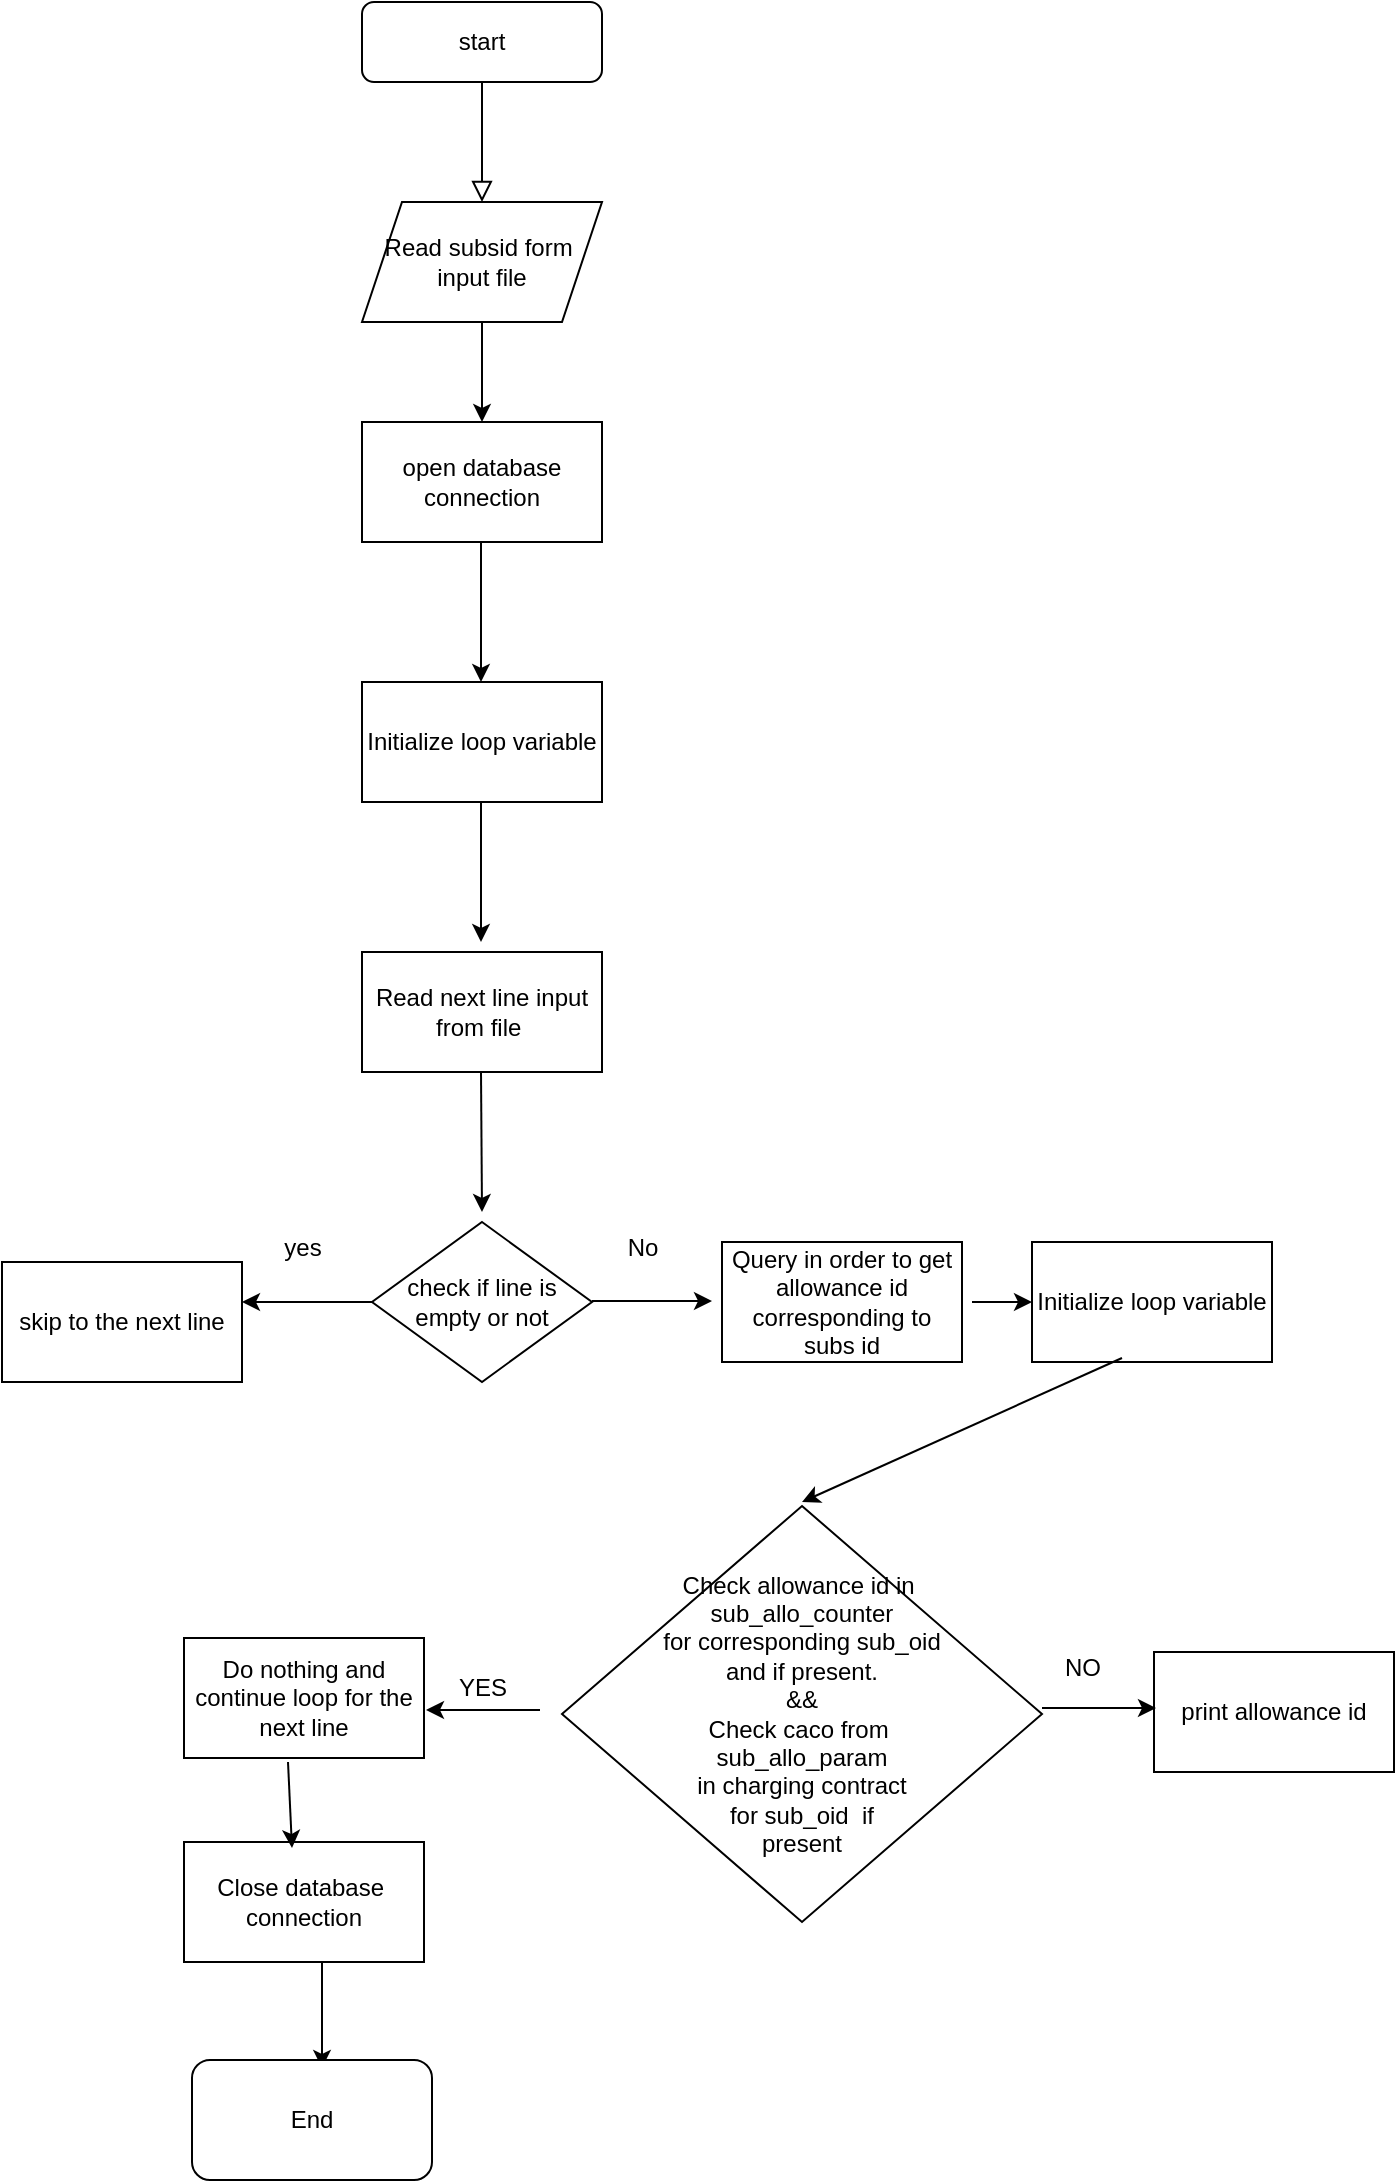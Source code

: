 <mxfile version="24.3.1" type="github">
  <diagram id="C5RBs43oDa-KdzZeNtuy" name="Page-1">
    <mxGraphModel dx="1753" dy="495" grid="1" gridSize="10" guides="1" tooltips="1" connect="1" arrows="1" fold="1" page="1" pageScale="1" pageWidth="827" pageHeight="1169" math="0" shadow="0">
      <root>
        <mxCell id="WIyWlLk6GJQsqaUBKTNV-0" />
        <mxCell id="WIyWlLk6GJQsqaUBKTNV-1" parent="WIyWlLk6GJQsqaUBKTNV-0" />
        <mxCell id="WIyWlLk6GJQsqaUBKTNV-2" value="" style="rounded=0;html=1;jettySize=auto;orthogonalLoop=1;fontSize=11;endArrow=block;endFill=0;endSize=8;strokeWidth=1;shadow=0;labelBackgroundColor=none;edgeStyle=orthogonalEdgeStyle;" parent="WIyWlLk6GJQsqaUBKTNV-1" source="WIyWlLk6GJQsqaUBKTNV-3" edge="1">
          <mxGeometry relative="1" as="geometry">
            <mxPoint x="220" y="180" as="targetPoint" />
          </mxGeometry>
        </mxCell>
        <mxCell id="WIyWlLk6GJQsqaUBKTNV-3" value="start" style="rounded=1;whiteSpace=wrap;html=1;fontSize=12;glass=0;strokeWidth=1;shadow=0;" parent="WIyWlLk6GJQsqaUBKTNV-1" vertex="1">
          <mxGeometry x="160" y="80" width="120" height="40" as="geometry" />
        </mxCell>
        <mxCell id="x0XarADRImUlEt6LpwKz-2" value="" style="edgeStyle=orthogonalEdgeStyle;rounded=0;orthogonalLoop=1;jettySize=auto;html=1;" edge="1" parent="WIyWlLk6GJQsqaUBKTNV-1" source="x0XarADRImUlEt6LpwKz-1">
          <mxGeometry relative="1" as="geometry">
            <mxPoint x="220" y="290" as="targetPoint" />
          </mxGeometry>
        </mxCell>
        <mxCell id="x0XarADRImUlEt6LpwKz-1" value="Read subsid form&amp;nbsp;&lt;div&gt;input file&lt;/div&gt;" style="shape=parallelogram;perimeter=parallelogramPerimeter;whiteSpace=wrap;html=1;fixedSize=1;" vertex="1" parent="WIyWlLk6GJQsqaUBKTNV-1">
          <mxGeometry x="160" y="180" width="120" height="60" as="geometry" />
        </mxCell>
        <mxCell id="x0XarADRImUlEt6LpwKz-3" value="open database connection" style="rounded=0;whiteSpace=wrap;html=1;" vertex="1" parent="WIyWlLk6GJQsqaUBKTNV-1">
          <mxGeometry x="160" y="290" width="120" height="60" as="geometry" />
        </mxCell>
        <mxCell id="x0XarADRImUlEt6LpwKz-6" value="" style="endArrow=classic;html=1;rounded=0;" edge="1" parent="WIyWlLk6GJQsqaUBKTNV-1">
          <mxGeometry width="50" height="50" relative="1" as="geometry">
            <mxPoint x="219.5" y="350" as="sourcePoint" />
            <mxPoint x="219.5" y="420" as="targetPoint" />
          </mxGeometry>
        </mxCell>
        <mxCell id="x0XarADRImUlEt6LpwKz-7" value="Initialize loop variable" style="rounded=0;whiteSpace=wrap;html=1;" vertex="1" parent="WIyWlLk6GJQsqaUBKTNV-1">
          <mxGeometry x="160" y="420" width="120" height="60" as="geometry" />
        </mxCell>
        <mxCell id="x0XarADRImUlEt6LpwKz-8" value="" style="endArrow=classic;html=1;rounded=0;" edge="1" parent="WIyWlLk6GJQsqaUBKTNV-1">
          <mxGeometry width="50" height="50" relative="1" as="geometry">
            <mxPoint x="219.5" y="480" as="sourcePoint" />
            <mxPoint x="219.5" y="550" as="targetPoint" />
          </mxGeometry>
        </mxCell>
        <mxCell id="x0XarADRImUlEt6LpwKz-9" value="Read next line input from file&amp;nbsp;" style="rounded=0;whiteSpace=wrap;html=1;" vertex="1" parent="WIyWlLk6GJQsqaUBKTNV-1">
          <mxGeometry x="160" y="555" width="120" height="60" as="geometry" />
        </mxCell>
        <mxCell id="x0XarADRImUlEt6LpwKz-10" value="" style="endArrow=classic;html=1;rounded=0;" edge="1" parent="WIyWlLk6GJQsqaUBKTNV-1">
          <mxGeometry width="50" height="50" relative="1" as="geometry">
            <mxPoint x="219.5" y="615" as="sourcePoint" />
            <mxPoint x="220" y="685" as="targetPoint" />
          </mxGeometry>
        </mxCell>
        <mxCell id="x0XarADRImUlEt6LpwKz-11" value="check if line is empty or not" style="rhombus;whiteSpace=wrap;html=1;" vertex="1" parent="WIyWlLk6GJQsqaUBKTNV-1">
          <mxGeometry x="165" y="690" width="110" height="80" as="geometry" />
        </mxCell>
        <mxCell id="x0XarADRImUlEt6LpwKz-15" value="" style="endArrow=classic;html=1;rounded=0;" edge="1" parent="WIyWlLk6GJQsqaUBKTNV-1">
          <mxGeometry width="50" height="50" relative="1" as="geometry">
            <mxPoint x="165" y="730" as="sourcePoint" />
            <mxPoint x="100" y="730" as="targetPoint" />
          </mxGeometry>
        </mxCell>
        <mxCell id="x0XarADRImUlEt6LpwKz-16" value="yes" style="text;html=1;align=center;verticalAlign=middle;resizable=0;points=[];autosize=1;strokeColor=none;fillColor=none;" vertex="1" parent="WIyWlLk6GJQsqaUBKTNV-1">
          <mxGeometry x="110" y="688" width="40" height="30" as="geometry" />
        </mxCell>
        <mxCell id="x0XarADRImUlEt6LpwKz-17" value="skip to the next line" style="rounded=0;whiteSpace=wrap;html=1;" vertex="1" parent="WIyWlLk6GJQsqaUBKTNV-1">
          <mxGeometry x="-20" y="710" width="120" height="60" as="geometry" />
        </mxCell>
        <mxCell id="x0XarADRImUlEt6LpwKz-22" value="" style="endArrow=classic;html=1;rounded=0;" edge="1" parent="WIyWlLk6GJQsqaUBKTNV-1">
          <mxGeometry width="50" height="50" relative="1" as="geometry">
            <mxPoint x="275" y="729.5" as="sourcePoint" />
            <mxPoint x="335" y="729.5" as="targetPoint" />
            <Array as="points" />
          </mxGeometry>
        </mxCell>
        <mxCell id="x0XarADRImUlEt6LpwKz-23" value="Query in order to get allowance id corresponding to subs id" style="rounded=0;whiteSpace=wrap;html=1;" vertex="1" parent="WIyWlLk6GJQsqaUBKTNV-1">
          <mxGeometry x="340" y="700" width="120" height="60" as="geometry" />
        </mxCell>
        <mxCell id="x0XarADRImUlEt6LpwKz-24" value="No" style="text;html=1;align=center;verticalAlign=middle;resizable=0;points=[];autosize=1;strokeColor=none;fillColor=none;" vertex="1" parent="WIyWlLk6GJQsqaUBKTNV-1">
          <mxGeometry x="280" y="688" width="40" height="30" as="geometry" />
        </mxCell>
        <mxCell id="x0XarADRImUlEt6LpwKz-28" value="Check allowance id in&amp;nbsp;&lt;div&gt;sub_allo_counter&lt;/div&gt;&lt;div&gt;for corresponding sub_oid&lt;/div&gt;&lt;div&gt;and if present.&lt;/div&gt;&lt;div&gt;&amp;amp;&amp;amp;&lt;/div&gt;&lt;div&gt;Check caco from&amp;nbsp;&lt;/div&gt;&lt;div&gt;sub_allo_param&lt;/div&gt;&lt;div&gt;in charging contract&lt;/div&gt;&lt;div&gt;for sub_oid&amp;nbsp; if&lt;/div&gt;&lt;div&gt;present&lt;/div&gt;" style="rhombus;whiteSpace=wrap;html=1;" vertex="1" parent="WIyWlLk6GJQsqaUBKTNV-1">
          <mxGeometry x="260" y="832" width="240" height="208" as="geometry" />
        </mxCell>
        <mxCell id="x0XarADRImUlEt6LpwKz-29" value="" style="endArrow=classic;html=1;rounded=0;" edge="1" parent="WIyWlLk6GJQsqaUBKTNV-1">
          <mxGeometry width="50" height="50" relative="1" as="geometry">
            <mxPoint x="249" y="934" as="sourcePoint" />
            <mxPoint x="192" y="934" as="targetPoint" />
            <Array as="points">
              <mxPoint x="212" y="934" />
            </Array>
          </mxGeometry>
        </mxCell>
        <mxCell id="x0XarADRImUlEt6LpwKz-31" value="Do nothing and continue loop for the next line" style="rounded=0;whiteSpace=wrap;html=1;" vertex="1" parent="WIyWlLk6GJQsqaUBKTNV-1">
          <mxGeometry x="71" y="898" width="120" height="60" as="geometry" />
        </mxCell>
        <mxCell id="x0XarADRImUlEt6LpwKz-32" value="print allowance id" style="rounded=0;whiteSpace=wrap;html=1;" vertex="1" parent="WIyWlLk6GJQsqaUBKTNV-1">
          <mxGeometry x="556" y="905" width="120" height="60" as="geometry" />
        </mxCell>
        <mxCell id="x0XarADRImUlEt6LpwKz-33" value="" style="endArrow=classic;html=1;rounded=0;" edge="1" parent="WIyWlLk6GJQsqaUBKTNV-1">
          <mxGeometry width="50" height="50" relative="1" as="geometry">
            <mxPoint x="500" y="933" as="sourcePoint" />
            <mxPoint x="557" y="933" as="targetPoint" />
          </mxGeometry>
        </mxCell>
        <mxCell id="x0XarADRImUlEt6LpwKz-37" value="" style="endArrow=classic;html=1;rounded=0;" edge="1" parent="WIyWlLk6GJQsqaUBKTNV-1">
          <mxGeometry width="50" height="50" relative="1" as="geometry">
            <mxPoint x="140" y="1060" as="sourcePoint" />
            <mxPoint x="140" y="1113" as="targetPoint" />
          </mxGeometry>
        </mxCell>
        <mxCell id="x0XarADRImUlEt6LpwKz-38" value="End" style="rounded=1;whiteSpace=wrap;html=1;" vertex="1" parent="WIyWlLk6GJQsqaUBKTNV-1">
          <mxGeometry x="75" y="1109" width="120" height="60" as="geometry" />
        </mxCell>
        <mxCell id="x0XarADRImUlEt6LpwKz-41" value="Close database&amp;nbsp;&lt;div&gt;connection&lt;/div&gt;" style="rounded=0;whiteSpace=wrap;html=1;" vertex="1" parent="WIyWlLk6GJQsqaUBKTNV-1">
          <mxGeometry x="71" y="1000" width="120" height="60" as="geometry" />
        </mxCell>
        <mxCell id="x0XarADRImUlEt6LpwKz-44" value="" style="endArrow=classic;html=1;rounded=0;" edge="1" parent="WIyWlLk6GJQsqaUBKTNV-1">
          <mxGeometry width="50" height="50" relative="1" as="geometry">
            <mxPoint x="123" y="960" as="sourcePoint" />
            <mxPoint x="125" y="1003" as="targetPoint" />
          </mxGeometry>
        </mxCell>
        <mxCell id="x0XarADRImUlEt6LpwKz-45" value="NO" style="text;html=1;align=center;verticalAlign=middle;resizable=0;points=[];autosize=1;strokeColor=none;fillColor=none;" vertex="1" parent="WIyWlLk6GJQsqaUBKTNV-1">
          <mxGeometry x="500" y="898" width="40" height="30" as="geometry" />
        </mxCell>
        <mxCell id="x0XarADRImUlEt6LpwKz-46" value="YES" style="text;html=1;align=center;verticalAlign=middle;resizable=0;points=[];autosize=1;strokeColor=none;fillColor=none;" vertex="1" parent="WIyWlLk6GJQsqaUBKTNV-1">
          <mxGeometry x="195" y="908" width="50" height="30" as="geometry" />
        </mxCell>
        <mxCell id="x0XarADRImUlEt6LpwKz-50" value="" style="endArrow=classic;html=1;rounded=0;" edge="1" parent="WIyWlLk6GJQsqaUBKTNV-1" target="x0XarADRImUlEt6LpwKz-51">
          <mxGeometry width="50" height="50" relative="1" as="geometry">
            <mxPoint x="465" y="730" as="sourcePoint" />
            <mxPoint x="555" y="730" as="targetPoint" />
          </mxGeometry>
        </mxCell>
        <mxCell id="x0XarADRImUlEt6LpwKz-51" value="Initialize loop variable" style="rounded=0;whiteSpace=wrap;html=1;" vertex="1" parent="WIyWlLk6GJQsqaUBKTNV-1">
          <mxGeometry x="495" y="700" width="120" height="60" as="geometry" />
        </mxCell>
        <mxCell id="x0XarADRImUlEt6LpwKz-52" value="" style="endArrow=classic;html=1;rounded=0;exitX=0.375;exitY=0;exitDx=0;exitDy=0;exitPerimeter=0;" edge="1" parent="WIyWlLk6GJQsqaUBKTNV-1">
          <mxGeometry width="50" height="50" relative="1" as="geometry">
            <mxPoint x="540" y="758" as="sourcePoint" />
            <mxPoint x="380" y="830" as="targetPoint" />
          </mxGeometry>
        </mxCell>
      </root>
    </mxGraphModel>
  </diagram>
</mxfile>
